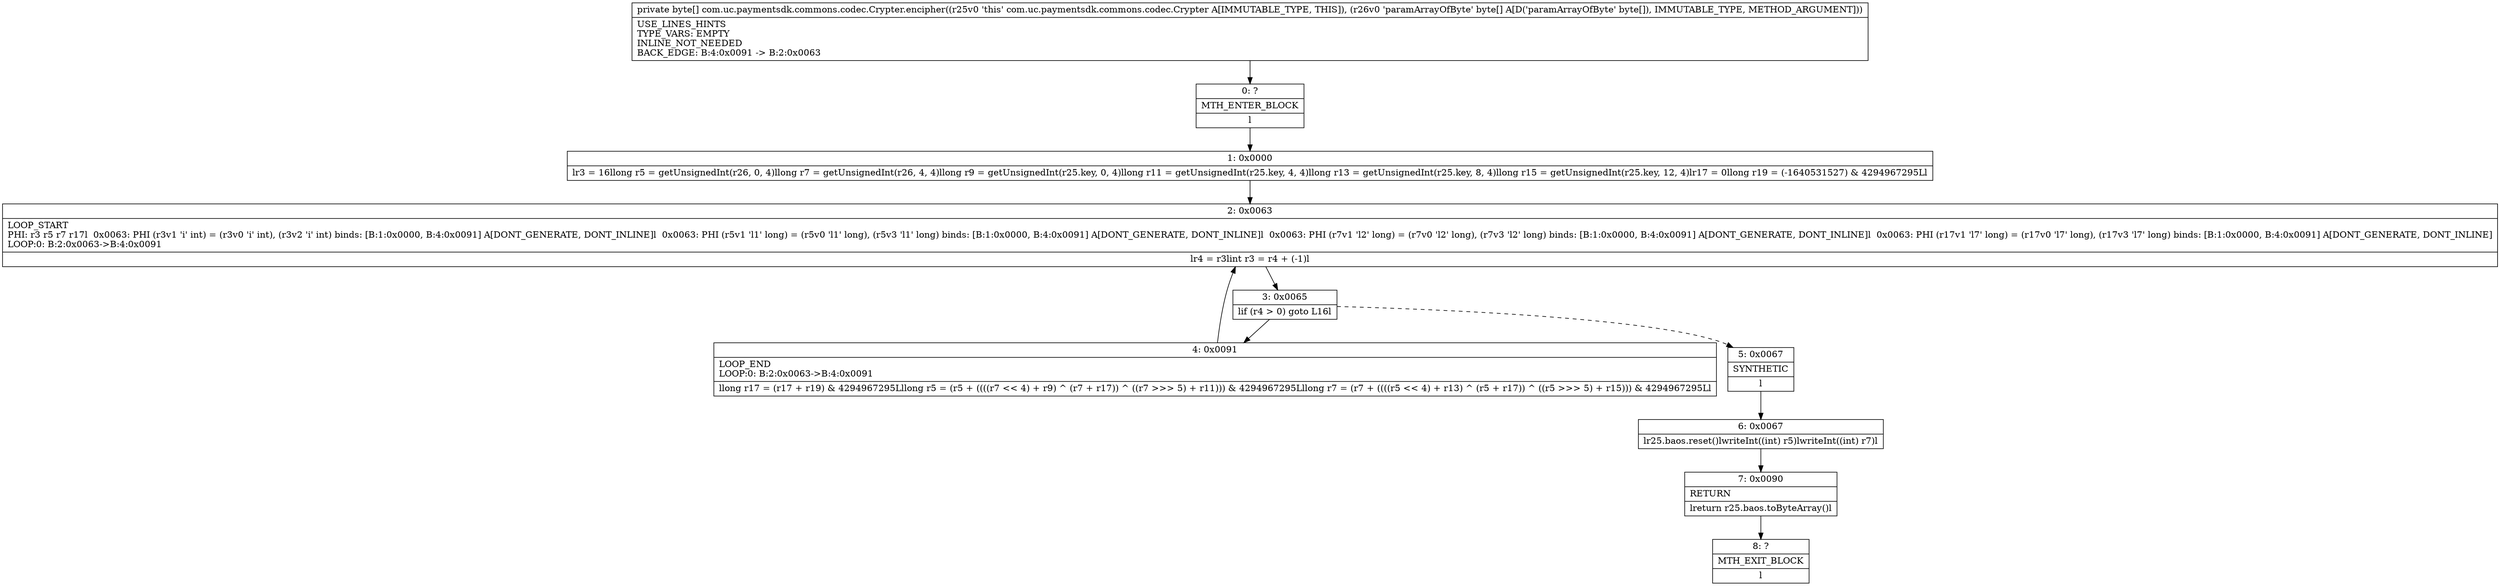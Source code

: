 digraph "CFG forcom.uc.paymentsdk.commons.codec.Crypter.encipher([B)[B" {
Node_0 [shape=record,label="{0\:\ ?|MTH_ENTER_BLOCK\l|l}"];
Node_1 [shape=record,label="{1\:\ 0x0000|lr3 = 16llong r5 = getUnsignedInt(r26, 0, 4)llong r7 = getUnsignedInt(r26, 4, 4)llong r9 = getUnsignedInt(r25.key, 0, 4)llong r11 = getUnsignedInt(r25.key, 4, 4)llong r13 = getUnsignedInt(r25.key, 8, 4)llong r15 = getUnsignedInt(r25.key, 12, 4)lr17 = 0llong r19 = (\-1640531527) & 4294967295Ll}"];
Node_2 [shape=record,label="{2\:\ 0x0063|LOOP_START\lPHI: r3 r5 r7 r17l  0x0063: PHI (r3v1 'i' int) = (r3v0 'i' int), (r3v2 'i' int) binds: [B:1:0x0000, B:4:0x0091] A[DONT_GENERATE, DONT_INLINE]l  0x0063: PHI (r5v1 'l1' long) = (r5v0 'l1' long), (r5v3 'l1' long) binds: [B:1:0x0000, B:4:0x0091] A[DONT_GENERATE, DONT_INLINE]l  0x0063: PHI (r7v1 'l2' long) = (r7v0 'l2' long), (r7v3 'l2' long) binds: [B:1:0x0000, B:4:0x0091] A[DONT_GENERATE, DONT_INLINE]l  0x0063: PHI (r17v1 'l7' long) = (r17v0 'l7' long), (r17v3 'l7' long) binds: [B:1:0x0000, B:4:0x0091] A[DONT_GENERATE, DONT_INLINE]\lLOOP:0: B:2:0x0063\-\>B:4:0x0091\l|lr4 = r3lint r3 = r4 + (\-1)l}"];
Node_3 [shape=record,label="{3\:\ 0x0065|lif (r4 \> 0) goto L16l}"];
Node_4 [shape=record,label="{4\:\ 0x0091|LOOP_END\lLOOP:0: B:2:0x0063\-\>B:4:0x0091\l|llong r17 = (r17 + r19) & 4294967295Lllong r5 = (r5 + ((((r7 \<\< 4) + r9) ^ (r7 + r17)) ^ ((r7 \>\>\> 5) + r11))) & 4294967295Lllong r7 = (r7 + ((((r5 \<\< 4) + r13) ^ (r5 + r17)) ^ ((r5 \>\>\> 5) + r15))) & 4294967295Ll}"];
Node_5 [shape=record,label="{5\:\ 0x0067|SYNTHETIC\l|l}"];
Node_6 [shape=record,label="{6\:\ 0x0067|lr25.baos.reset()lwriteInt((int) r5)lwriteInt((int) r7)l}"];
Node_7 [shape=record,label="{7\:\ 0x0090|RETURN\l|lreturn r25.baos.toByteArray()l}"];
Node_8 [shape=record,label="{8\:\ ?|MTH_EXIT_BLOCK\l|l}"];
MethodNode[shape=record,label="{private byte[] com.uc.paymentsdk.commons.codec.Crypter.encipher((r25v0 'this' com.uc.paymentsdk.commons.codec.Crypter A[IMMUTABLE_TYPE, THIS]), (r26v0 'paramArrayOfByte' byte[] A[D('paramArrayOfByte' byte[]), IMMUTABLE_TYPE, METHOD_ARGUMENT]))  | USE_LINES_HINTS\lTYPE_VARS: EMPTY\lINLINE_NOT_NEEDED\lBACK_EDGE: B:4:0x0091 \-\> B:2:0x0063\l}"];
MethodNode -> Node_0;
Node_0 -> Node_1;
Node_1 -> Node_2;
Node_2 -> Node_3;
Node_3 -> Node_4;
Node_3 -> Node_5[style=dashed];
Node_4 -> Node_2;
Node_5 -> Node_6;
Node_6 -> Node_7;
Node_7 -> Node_8;
}


